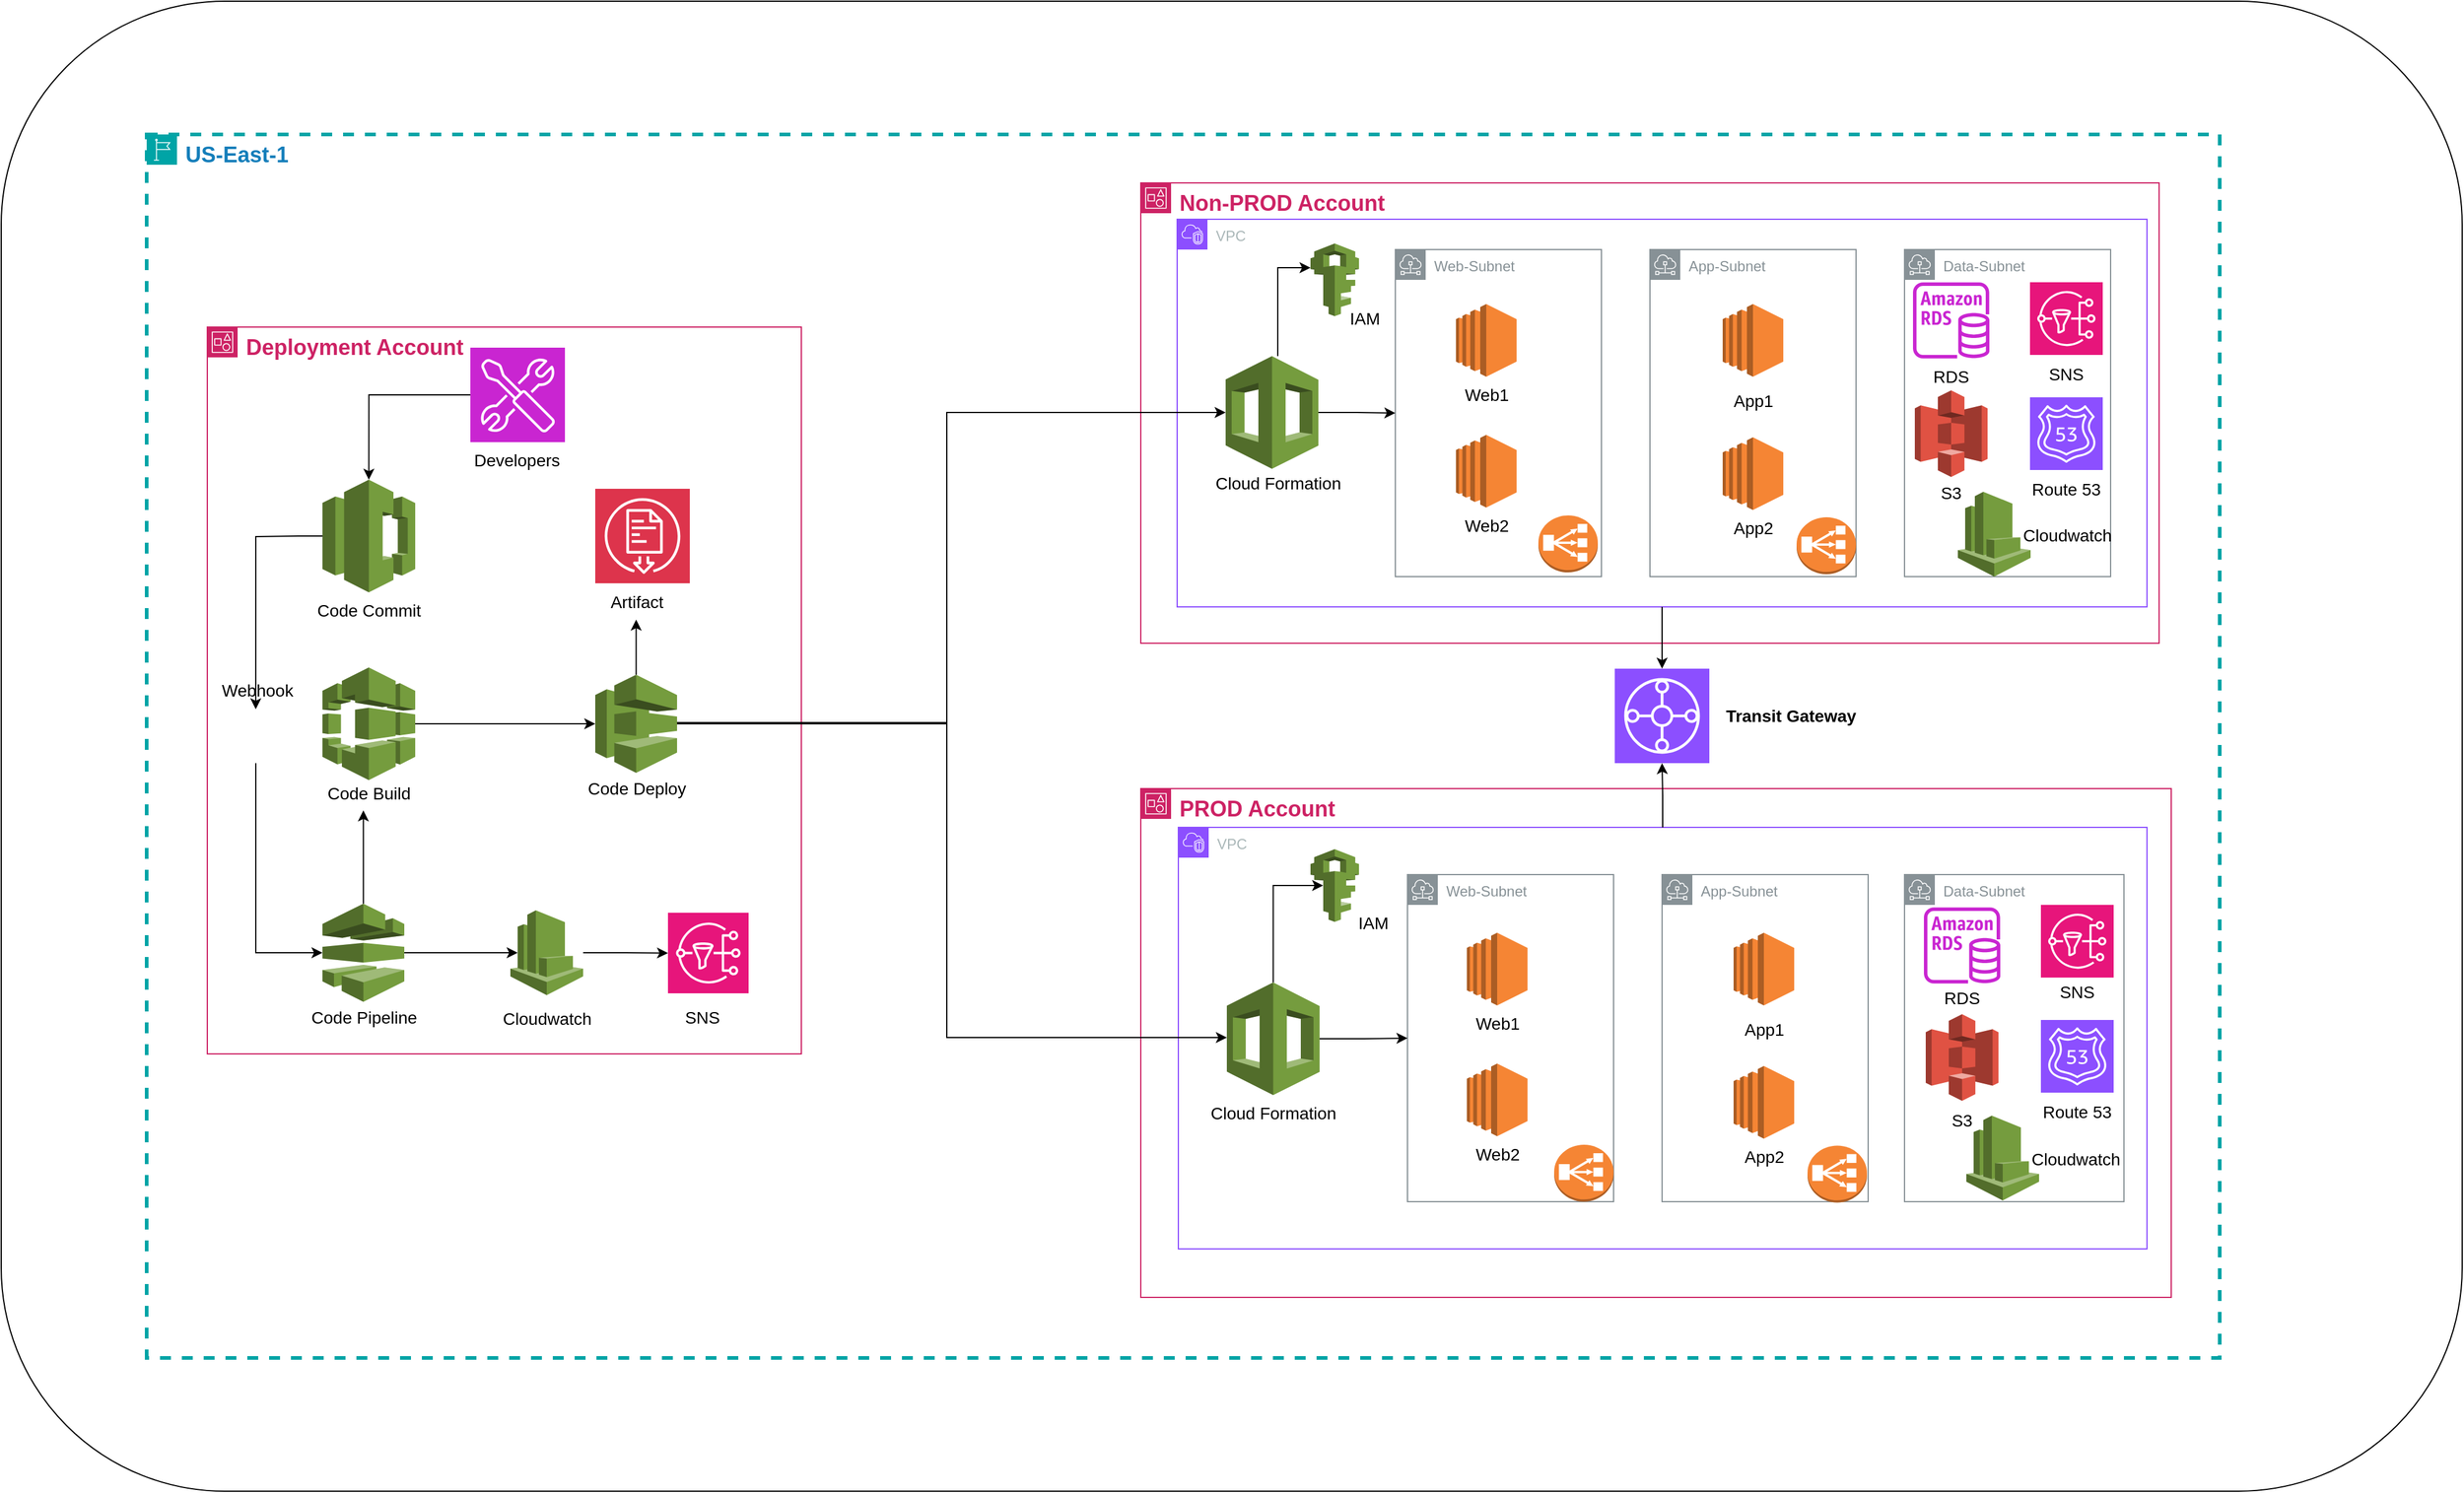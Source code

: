 <mxfile version="24.0.7" type="device">
  <diagram name="Page-1" id="F6sJkTPEPWvP7JY15PAA">
    <mxGraphModel dx="3968" dy="1476" grid="1" gridSize="10" guides="1" tooltips="1" connect="1" arrows="1" fold="1" page="1" pageScale="1" pageWidth="1100" pageHeight="850" math="0" shadow="0">
      <root>
        <mxCell id="0" />
        <mxCell id="1" parent="0" />
        <mxCell id="VjeOJkQBzSUiTZ9BDEWB-114" value="" style="rounded=1;whiteSpace=wrap;html=1;fontSize=24;" parent="1" vertex="1">
          <mxGeometry x="-1010" y="110" width="2030" height="1230" as="geometry" />
        </mxCell>
        <mxCell id="VjeOJkQBzSUiTZ9BDEWB-2" value="&lt;font style=&quot;font-size: 18px;&quot;&gt;&lt;b&gt;US-East-1&lt;/b&gt;&lt;/font&gt;" style="points=[[0,0],[0.25,0],[0.5,0],[0.75,0],[1,0],[1,0.25],[1,0.5],[1,0.75],[1,1],[0.75,1],[0.5,1],[0.25,1],[0,1],[0,0.75],[0,0.5],[0,0.25]];outlineConnect=0;gradientColor=none;html=1;whiteSpace=wrap;fontSize=12;fontStyle=0;container=1;pointerEvents=0;collapsible=0;recursiveResize=0;shape=mxgraph.aws4.group;grIcon=mxgraph.aws4.group_region;strokeColor=#00A4A6;fillColor=none;verticalAlign=top;align=left;spacingLeft=30;fontColor=#147EBA;dashed=1;strokeWidth=3;" parent="1" vertex="1">
          <mxGeometry x="-890" y="220" width="1710" height="1010" as="geometry" />
        </mxCell>
        <mxCell id="VjeOJkQBzSUiTZ9BDEWB-3" value="&lt;b&gt;&lt;font style=&quot;font-size: 18px;&quot;&gt;Deployment Account&lt;/font&gt;&lt;/b&gt;" style="points=[[0,0],[0.25,0],[0.5,0],[0.75,0],[1,0],[1,0.25],[1,0.5],[1,0.75],[1,1],[0.75,1],[0.5,1],[0.25,1],[0,1],[0,0.75],[0,0.5],[0,0.25]];outlineConnect=0;gradientColor=none;html=1;whiteSpace=wrap;fontSize=12;fontStyle=0;container=1;pointerEvents=0;collapsible=0;recursiveResize=0;shape=mxgraph.aws4.group;grIcon=mxgraph.aws4.group_account;strokeColor=#CD2264;fillColor=none;verticalAlign=top;align=left;spacingLeft=30;fontColor=#CD2264;dashed=0;" parent="VjeOJkQBzSUiTZ9BDEWB-2" vertex="1">
          <mxGeometry x="50" y="159" width="490" height="600" as="geometry" />
        </mxCell>
        <mxCell id="VjeOJkQBzSUiTZ9BDEWB-12" value="" style="outlineConnect=0;dashed=0;verticalLabelPosition=bottom;verticalAlign=top;align=center;html=1;shape=mxgraph.aws3.codecommit;fillColor=#759C3E;gradientColor=none;" parent="VjeOJkQBzSUiTZ9BDEWB-3" vertex="1">
          <mxGeometry x="95" y="126" width="76.5" height="93" as="geometry" />
        </mxCell>
        <mxCell id="VjeOJkQBzSUiTZ9BDEWB-32" style="edgeStyle=orthogonalEdgeStyle;rounded=0;orthogonalLoop=1;jettySize=auto;html=1;" parent="VjeOJkQBzSUiTZ9BDEWB-3" source="VjeOJkQBzSUiTZ9BDEWB-13" target="VjeOJkQBzSUiTZ9BDEWB-21" edge="1">
          <mxGeometry relative="1" as="geometry" />
        </mxCell>
        <mxCell id="VjeOJkQBzSUiTZ9BDEWB-13" value="" style="outlineConnect=0;dashed=0;verticalLabelPosition=bottom;verticalAlign=top;align=center;html=1;shape=mxgraph.aws3.codedeploy;fillColor=#759C3E;gradientColor=none;" parent="VjeOJkQBzSUiTZ9BDEWB-3" vertex="1">
          <mxGeometry x="320" y="287" width="67.5" height="81" as="geometry" />
        </mxCell>
        <mxCell id="VjeOJkQBzSUiTZ9BDEWB-14" value="" style="outlineConnect=0;dashed=0;verticalLabelPosition=bottom;verticalAlign=top;align=center;html=1;shape=mxgraph.aws3.codepipeline;fillColor=#759C3E;gradientColor=none;" parent="VjeOJkQBzSUiTZ9BDEWB-3" vertex="1">
          <mxGeometry x="95" y="476" width="67.5" height="81" as="geometry" />
        </mxCell>
        <mxCell id="VjeOJkQBzSUiTZ9BDEWB-31" style="edgeStyle=orthogonalEdgeStyle;rounded=0;orthogonalLoop=1;jettySize=auto;html=1;" parent="VjeOJkQBzSUiTZ9BDEWB-3" source="VjeOJkQBzSUiTZ9BDEWB-15" target="VjeOJkQBzSUiTZ9BDEWB-13" edge="1">
          <mxGeometry relative="1" as="geometry" />
        </mxCell>
        <mxCell id="VjeOJkQBzSUiTZ9BDEWB-15" value="" style="outlineConnect=0;dashed=0;verticalLabelPosition=bottom;verticalAlign=top;align=center;html=1;shape=mxgraph.aws3.codebuild;fillColor=#759C3E;gradientColor=none;" parent="VjeOJkQBzSUiTZ9BDEWB-3" vertex="1">
          <mxGeometry x="95" y="281" width="76.5" height="93" as="geometry" />
        </mxCell>
        <mxCell id="VjeOJkQBzSUiTZ9BDEWB-16" value="" style="sketch=0;points=[[0,0,0],[0.25,0,0],[0.5,0,0],[0.75,0,0],[1,0,0],[0,1,0],[0.25,1,0],[0.5,1,0],[0.75,1,0],[1,1,0],[0,0.25,0],[0,0.5,0],[0,0.75,0],[1,0.25,0],[1,0.5,0],[1,0.75,0]];outlineConnect=0;fontColor=#232F3E;fillColor=#DD344C;strokeColor=#ffffff;dashed=0;verticalLabelPosition=bottom;verticalAlign=top;align=center;html=1;fontSize=12;fontStyle=0;aspect=fixed;shape=mxgraph.aws4.resourceIcon;resIcon=mxgraph.aws4.artifact;" parent="VjeOJkQBzSUiTZ9BDEWB-3" vertex="1">
          <mxGeometry x="320" y="133.5" width="78" height="78" as="geometry" />
        </mxCell>
        <mxCell id="VjeOJkQBzSUiTZ9BDEWB-17" value="&lt;font style=&quot;font-size: 14px;&quot;&gt;Code Commit&lt;/font&gt;" style="text;strokeColor=none;align=center;fillColor=none;html=1;verticalAlign=middle;whiteSpace=wrap;rounded=0;" parent="VjeOJkQBzSUiTZ9BDEWB-3" vertex="1">
          <mxGeometry x="82" y="219" width="102.5" height="30" as="geometry" />
        </mxCell>
        <mxCell id="VjeOJkQBzSUiTZ9BDEWB-18" value="&lt;font style=&quot;font-size: 14px;&quot;&gt;Code Deploy&lt;/font&gt;" style="text;strokeColor=none;align=center;fillColor=none;html=1;verticalAlign=middle;whiteSpace=wrap;rounded=0;" parent="VjeOJkQBzSUiTZ9BDEWB-3" vertex="1">
          <mxGeometry x="302.5" y="366" width="102.5" height="30" as="geometry" />
        </mxCell>
        <mxCell id="VjeOJkQBzSUiTZ9BDEWB-19" value="&lt;font style=&quot;font-size: 14px;&quot;&gt;Code Pipeline&lt;/font&gt;" style="text;strokeColor=none;align=center;fillColor=none;html=1;verticalAlign=middle;whiteSpace=wrap;rounded=0;" parent="VjeOJkQBzSUiTZ9BDEWB-3" vertex="1">
          <mxGeometry x="77.5" y="555" width="102.5" height="30" as="geometry" />
        </mxCell>
        <mxCell id="VjeOJkQBzSUiTZ9BDEWB-20" value="&lt;font style=&quot;font-size: 14px;&quot;&gt;Code Build&lt;/font&gt;" style="text;strokeColor=none;align=center;fillColor=none;html=1;verticalAlign=middle;whiteSpace=wrap;rounded=0;" parent="VjeOJkQBzSUiTZ9BDEWB-3" vertex="1">
          <mxGeometry x="82" y="370" width="102.5" height="30" as="geometry" />
        </mxCell>
        <mxCell id="VjeOJkQBzSUiTZ9BDEWB-21" value="&lt;font style=&quot;font-size: 14px;&quot;&gt;Artifact&lt;/font&gt;" style="text;strokeColor=none;align=center;fillColor=none;html=1;verticalAlign=middle;whiteSpace=wrap;rounded=0;" parent="VjeOJkQBzSUiTZ9BDEWB-3" vertex="1">
          <mxGeometry x="302.5" y="211.5" width="102.5" height="30" as="geometry" />
        </mxCell>
        <mxCell id="VjeOJkQBzSUiTZ9BDEWB-22" value="" style="sketch=0;points=[[0,0,0],[0.25,0,0],[0.5,0,0],[0.75,0,0],[1,0,0],[0,1,0],[0.25,1,0],[0.5,1,0],[0.75,1,0],[1,1,0],[0,0.25,0],[0,0.5,0],[0,0.75,0],[1,0.25,0],[1,0.5,0],[1,0.75,0]];outlineConnect=0;fontColor=#232F3E;fillColor=#C925D1;strokeColor=#ffffff;dashed=0;verticalLabelPosition=bottom;verticalAlign=top;align=center;html=1;fontSize=12;fontStyle=0;aspect=fixed;shape=mxgraph.aws4.resourceIcon;resIcon=mxgraph.aws4.developer_tools;" parent="VjeOJkQBzSUiTZ9BDEWB-3" vertex="1">
          <mxGeometry x="217" y="17" width="78" height="78" as="geometry" />
        </mxCell>
        <mxCell id="VjeOJkQBzSUiTZ9BDEWB-23" value="&lt;font style=&quot;font-size: 14px;&quot;&gt;Developers&lt;/font&gt;" style="text;strokeColor=none;align=center;fillColor=none;html=1;verticalAlign=middle;whiteSpace=wrap;rounded=0;" parent="VjeOJkQBzSUiTZ9BDEWB-3" vertex="1">
          <mxGeometry x="203.75" y="95" width="102.5" height="30" as="geometry" />
        </mxCell>
        <mxCell id="VjeOJkQBzSUiTZ9BDEWB-24" style="edgeStyle=orthogonalEdgeStyle;rounded=0;orthogonalLoop=1;jettySize=auto;html=1;entryX=0.5;entryY=0;entryDx=0;entryDy=0;entryPerimeter=0;" parent="VjeOJkQBzSUiTZ9BDEWB-3" source="VjeOJkQBzSUiTZ9BDEWB-22" target="VjeOJkQBzSUiTZ9BDEWB-12" edge="1">
          <mxGeometry relative="1" as="geometry" />
        </mxCell>
        <mxCell id="VjeOJkQBzSUiTZ9BDEWB-25" style="edgeStyle=orthogonalEdgeStyle;rounded=0;orthogonalLoop=1;jettySize=auto;html=1;entryX=0.471;entryY=-0.113;entryDx=0;entryDy=0;entryPerimeter=0;" parent="VjeOJkQBzSUiTZ9BDEWB-3" source="VjeOJkQBzSUiTZ9BDEWB-12" target="VjeOJkQBzSUiTZ9BDEWB-28" edge="1">
          <mxGeometry relative="1" as="geometry">
            <Array as="points">
              <mxPoint x="75" y="173" />
              <mxPoint x="40" y="173" />
            </Array>
          </mxGeometry>
        </mxCell>
        <mxCell id="VjeOJkQBzSUiTZ9BDEWB-28" value="" style="shape=image;verticalLabelPosition=bottom;labelBackgroundColor=default;verticalAlign=top;aspect=fixed;imageAspect=0;image=https://seeklogo.com/images/W/webhook-logo-CEEEFDB65E-seeklogo.com.png;" parent="VjeOJkQBzSUiTZ9BDEWB-3" vertex="1">
          <mxGeometry x="20" y="320" width="42.4" height="40" as="geometry" />
        </mxCell>
        <mxCell id="VjeOJkQBzSUiTZ9BDEWB-29" style="edgeStyle=orthogonalEdgeStyle;rounded=0;orthogonalLoop=1;jettySize=auto;html=1;entryX=0;entryY=0.5;entryDx=0;entryDy=0;entryPerimeter=0;" parent="VjeOJkQBzSUiTZ9BDEWB-3" source="VjeOJkQBzSUiTZ9BDEWB-28" target="VjeOJkQBzSUiTZ9BDEWB-14" edge="1">
          <mxGeometry relative="1" as="geometry">
            <Array as="points">
              <mxPoint x="40" y="517" />
            </Array>
          </mxGeometry>
        </mxCell>
        <mxCell id="VjeOJkQBzSUiTZ9BDEWB-30" style="edgeStyle=orthogonalEdgeStyle;rounded=0;orthogonalLoop=1;jettySize=auto;html=1;entryX=0.456;entryY=0.967;entryDx=0;entryDy=0;entryPerimeter=0;" parent="VjeOJkQBzSUiTZ9BDEWB-3" source="VjeOJkQBzSUiTZ9BDEWB-14" target="VjeOJkQBzSUiTZ9BDEWB-20" edge="1">
          <mxGeometry relative="1" as="geometry" />
        </mxCell>
        <mxCell id="VjeOJkQBzSUiTZ9BDEWB-33" value="&lt;font style=&quot;font-size: 14px;&quot;&gt;Webhook&lt;/font&gt;" style="text;strokeColor=none;align=center;fillColor=none;html=1;verticalAlign=middle;whiteSpace=wrap;rounded=0;" parent="VjeOJkQBzSUiTZ9BDEWB-3" vertex="1">
          <mxGeometry x="-10.05" y="285" width="102.5" height="30" as="geometry" />
        </mxCell>
        <mxCell id="sYV9gW3aIzmjKjO4MrzX-18" value="" style="outlineConnect=0;dashed=0;verticalLabelPosition=bottom;verticalAlign=top;align=center;html=1;shape=mxgraph.aws3.cloudwatch;fillColor=#759C3E;gradientColor=none;" vertex="1" parent="VjeOJkQBzSUiTZ9BDEWB-3">
          <mxGeometry x="250" y="481.5" width="60" height="70" as="geometry" />
        </mxCell>
        <mxCell id="sYV9gW3aIzmjKjO4MrzX-19" value="&lt;font style=&quot;font-size: 14px;&quot;&gt;Cloudwatch&lt;/font&gt;" style="text;strokeColor=none;align=center;fillColor=none;html=1;verticalAlign=middle;whiteSpace=wrap;rounded=0;" vertex="1" parent="VjeOJkQBzSUiTZ9BDEWB-3">
          <mxGeometry x="240.5" y="556" width="79" height="30" as="geometry" />
        </mxCell>
        <mxCell id="sYV9gW3aIzmjKjO4MrzX-20" style="edgeStyle=orthogonalEdgeStyle;rounded=0;orthogonalLoop=1;jettySize=auto;html=1;entryX=0.1;entryY=0.5;entryDx=0;entryDy=0;entryPerimeter=0;" edge="1" parent="VjeOJkQBzSUiTZ9BDEWB-3" source="VjeOJkQBzSUiTZ9BDEWB-14" target="sYV9gW3aIzmjKjO4MrzX-18">
          <mxGeometry relative="1" as="geometry" />
        </mxCell>
        <mxCell id="VjeOJkQBzSUiTZ9BDEWB-4" value="&lt;font style=&quot;font-size: 18px;&quot;&gt;&lt;b&gt;Non-PROD Account&lt;/b&gt;&lt;/font&gt;" style="points=[[0,0],[0.25,0],[0.5,0],[0.75,0],[1,0],[1,0.25],[1,0.5],[1,0.75],[1,1],[0.75,1],[0.5,1],[0.25,1],[0,1],[0,0.75],[0,0.5],[0,0.25]];outlineConnect=0;gradientColor=none;html=1;whiteSpace=wrap;fontSize=12;fontStyle=0;container=1;pointerEvents=0;collapsible=0;recursiveResize=0;shape=mxgraph.aws4.group;grIcon=mxgraph.aws4.group_account;strokeColor=#CD2264;fillColor=none;verticalAlign=top;align=left;spacingLeft=30;fontColor=#CD2264;dashed=0;" parent="VjeOJkQBzSUiTZ9BDEWB-2" vertex="1">
          <mxGeometry x="820" y="40" width="840" height="380" as="geometry" />
        </mxCell>
        <mxCell id="VjeOJkQBzSUiTZ9BDEWB-10" value="VPC" style="points=[[0,0],[0.25,0],[0.5,0],[0.75,0],[1,0],[1,0.25],[1,0.5],[1,0.75],[1,1],[0.75,1],[0.5,1],[0.25,1],[0,1],[0,0.75],[0,0.5],[0,0.25]];outlineConnect=0;gradientColor=none;html=1;whiteSpace=wrap;fontSize=12;fontStyle=0;container=1;pointerEvents=0;collapsible=0;recursiveResize=0;shape=mxgraph.aws4.group;grIcon=mxgraph.aws4.group_vpc2;strokeColor=#8C4FFF;fillColor=none;verticalAlign=top;align=left;spacingLeft=30;fontColor=#AAB7B8;dashed=0;" parent="VjeOJkQBzSUiTZ9BDEWB-4" vertex="1">
          <mxGeometry x="30" y="30" width="800" height="320" as="geometry" />
        </mxCell>
        <mxCell id="VjeOJkQBzSUiTZ9BDEWB-35" value="Web-Subnet" style="sketch=0;outlineConnect=0;gradientColor=none;html=1;whiteSpace=wrap;fontSize=12;fontStyle=0;shape=mxgraph.aws4.group;grIcon=mxgraph.aws4.group_subnet;strokeColor=#879196;fillColor=none;verticalAlign=top;align=left;spacingLeft=30;fontColor=#879196;dashed=0;" parent="VjeOJkQBzSUiTZ9BDEWB-10" vertex="1">
          <mxGeometry x="180" y="25" width="170" height="270" as="geometry" />
        </mxCell>
        <mxCell id="VjeOJkQBzSUiTZ9BDEWB-37" value="App-Subnet" style="sketch=0;outlineConnect=0;gradientColor=none;html=1;whiteSpace=wrap;fontSize=12;fontStyle=0;shape=mxgraph.aws4.group;grIcon=mxgraph.aws4.group_subnet;strokeColor=#879196;fillColor=none;verticalAlign=top;align=left;spacingLeft=30;fontColor=#879196;dashed=0;" parent="VjeOJkQBzSUiTZ9BDEWB-10" vertex="1">
          <mxGeometry x="390" y="25" width="170" height="270" as="geometry" />
        </mxCell>
        <mxCell id="VjeOJkQBzSUiTZ9BDEWB-38" value="Data-Subnet" style="sketch=0;outlineConnect=0;gradientColor=none;html=1;whiteSpace=wrap;fontSize=12;fontStyle=0;shape=mxgraph.aws4.group;grIcon=mxgraph.aws4.group_subnet;strokeColor=#879196;fillColor=none;verticalAlign=top;align=left;spacingLeft=30;fontColor=#879196;dashed=0;" parent="VjeOJkQBzSUiTZ9BDEWB-10" vertex="1">
          <mxGeometry x="600" y="25" width="170" height="270" as="geometry" />
        </mxCell>
        <mxCell id="VjeOJkQBzSUiTZ9BDEWB-113" style="edgeStyle=orthogonalEdgeStyle;rounded=0;orthogonalLoop=1;jettySize=auto;html=1;" parent="VjeOJkQBzSUiTZ9BDEWB-10" source="VjeOJkQBzSUiTZ9BDEWB-43" target="VjeOJkQBzSUiTZ9BDEWB-35" edge="1">
          <mxGeometry relative="1" as="geometry" />
        </mxCell>
        <mxCell id="VjeOJkQBzSUiTZ9BDEWB-43" value="" style="outlineConnect=0;dashed=0;verticalLabelPosition=bottom;verticalAlign=top;align=center;html=1;shape=mxgraph.aws3.cloudformation;fillColor=#759C3E;gradientColor=none;" parent="VjeOJkQBzSUiTZ9BDEWB-10" vertex="1">
          <mxGeometry x="40" y="113" width="76.5" height="93" as="geometry" />
        </mxCell>
        <mxCell id="VjeOJkQBzSUiTZ9BDEWB-66" value="&lt;font style=&quot;font-size: 14px;&quot;&gt;Cloud Formation&lt;/font&gt;" style="text;strokeColor=none;align=center;fillColor=none;html=1;verticalAlign=middle;whiteSpace=wrap;rounded=0;" parent="VjeOJkQBzSUiTZ9BDEWB-10" vertex="1">
          <mxGeometry x="27" y="203" width="113" height="30" as="geometry" />
        </mxCell>
        <mxCell id="VjeOJkQBzSUiTZ9BDEWB-77" value="" style="outlineConnect=0;dashed=0;verticalLabelPosition=bottom;verticalAlign=top;align=center;html=1;shape=mxgraph.aws3.ec2;fillColor=#F58534;gradientColor=none;" parent="VjeOJkQBzSUiTZ9BDEWB-10" vertex="1">
          <mxGeometry x="230" y="70" width="50" height="60" as="geometry" />
        </mxCell>
        <mxCell id="VjeOJkQBzSUiTZ9BDEWB-78" value="" style="outlineConnect=0;dashed=0;verticalLabelPosition=bottom;verticalAlign=top;align=center;html=1;shape=mxgraph.aws3.ec2;fillColor=#F58534;gradientColor=none;" parent="VjeOJkQBzSUiTZ9BDEWB-10" vertex="1">
          <mxGeometry x="230" y="178" width="50" height="60" as="geometry" />
        </mxCell>
        <mxCell id="VjeOJkQBzSUiTZ9BDEWB-79" value="&lt;font style=&quot;font-size: 14px;&quot;&gt;Web1&lt;/font&gt;" style="text;strokeColor=none;align=center;fillColor=none;html=1;verticalAlign=middle;whiteSpace=wrap;rounded=0;" parent="VjeOJkQBzSUiTZ9BDEWB-10" vertex="1">
          <mxGeometry x="198.5" y="130" width="113" height="30" as="geometry" />
        </mxCell>
        <mxCell id="VjeOJkQBzSUiTZ9BDEWB-80" value="&lt;font style=&quot;font-size: 14px;&quot;&gt;Web2&lt;/font&gt;" style="text;strokeColor=none;align=center;fillColor=none;html=1;verticalAlign=middle;whiteSpace=wrap;rounded=0;" parent="VjeOJkQBzSUiTZ9BDEWB-10" vertex="1">
          <mxGeometry x="198.5" y="238" width="113" height="30" as="geometry" />
        </mxCell>
        <mxCell id="VjeOJkQBzSUiTZ9BDEWB-81" value="" style="outlineConnect=0;dashed=0;verticalLabelPosition=bottom;verticalAlign=top;align=center;html=1;shape=mxgraph.aws3.ec2;fillColor=#F58534;gradientColor=none;" parent="VjeOJkQBzSUiTZ9BDEWB-10" vertex="1">
          <mxGeometry x="450" y="70" width="50" height="60" as="geometry" />
        </mxCell>
        <mxCell id="VjeOJkQBzSUiTZ9BDEWB-82" value="" style="outlineConnect=0;dashed=0;verticalLabelPosition=bottom;verticalAlign=top;align=center;html=1;shape=mxgraph.aws3.ec2;fillColor=#F58534;gradientColor=none;" parent="VjeOJkQBzSUiTZ9BDEWB-10" vertex="1">
          <mxGeometry x="450" y="180" width="50" height="60" as="geometry" />
        </mxCell>
        <mxCell id="VjeOJkQBzSUiTZ9BDEWB-83" value="&lt;font style=&quot;font-size: 14px;&quot;&gt;App1&lt;/font&gt;" style="text;strokeColor=none;align=center;fillColor=none;html=1;verticalAlign=middle;whiteSpace=wrap;rounded=0;" parent="VjeOJkQBzSUiTZ9BDEWB-10" vertex="1">
          <mxGeometry x="418.5" y="135" width="113" height="30" as="geometry" />
        </mxCell>
        <mxCell id="VjeOJkQBzSUiTZ9BDEWB-84" value="&lt;span style=&quot;font-size: 14px;&quot;&gt;App2&lt;/span&gt;" style="text;strokeColor=none;align=center;fillColor=none;html=1;verticalAlign=middle;whiteSpace=wrap;rounded=0;" parent="VjeOJkQBzSUiTZ9BDEWB-10" vertex="1">
          <mxGeometry x="418.5" y="240" width="113" height="30" as="geometry" />
        </mxCell>
        <mxCell id="VjeOJkQBzSUiTZ9BDEWB-85" value="" style="sketch=0;outlineConnect=0;fontColor=#232F3E;gradientColor=none;fillColor=#C925D1;strokeColor=none;dashed=0;verticalLabelPosition=bottom;verticalAlign=top;align=center;html=1;fontSize=12;fontStyle=0;aspect=fixed;pointerEvents=1;shape=mxgraph.aws4.rds_instance;" parent="VjeOJkQBzSUiTZ9BDEWB-10" vertex="1">
          <mxGeometry x="607" y="52" width="63" height="63" as="geometry" />
        </mxCell>
        <mxCell id="VjeOJkQBzSUiTZ9BDEWB-86" value="" style="sketch=0;points=[[0,0,0],[0.25,0,0],[0.5,0,0],[0.75,0,0],[1,0,0],[0,1,0],[0.25,1,0],[0.5,1,0],[0.75,1,0],[1,1,0],[0,0.25,0],[0,0.5,0],[0,0.75,0],[1,0.25,0],[1,0.5,0],[1,0.75,0]];outlineConnect=0;fontColor=#232F3E;fillColor=#E7157B;strokeColor=#ffffff;dashed=0;verticalLabelPosition=bottom;verticalAlign=top;align=center;html=1;fontSize=12;fontStyle=0;aspect=fixed;shape=mxgraph.aws4.resourceIcon;resIcon=mxgraph.aws4.sns;" parent="VjeOJkQBzSUiTZ9BDEWB-10" vertex="1">
          <mxGeometry x="703.5" y="52" width="60" height="60" as="geometry" />
        </mxCell>
        <mxCell id="VjeOJkQBzSUiTZ9BDEWB-87" value="" style="outlineConnect=0;dashed=0;verticalLabelPosition=bottom;verticalAlign=top;align=center;html=1;shape=mxgraph.aws3.s3;fillColor=#E05243;gradientColor=none;" parent="VjeOJkQBzSUiTZ9BDEWB-10" vertex="1">
          <mxGeometry x="608.5" y="141.25" width="60" height="71.5" as="geometry" />
        </mxCell>
        <mxCell id="VjeOJkQBzSUiTZ9BDEWB-88" value="&lt;font style=&quot;font-size: 14px;&quot;&gt;RDS&lt;/font&gt;" style="text;strokeColor=none;align=center;fillColor=none;html=1;verticalAlign=middle;whiteSpace=wrap;rounded=0;" parent="VjeOJkQBzSUiTZ9BDEWB-10" vertex="1">
          <mxGeometry x="582" y="115" width="113" height="30" as="geometry" />
        </mxCell>
        <mxCell id="VjeOJkQBzSUiTZ9BDEWB-89" value="&lt;font style=&quot;font-size: 14px;&quot;&gt;SNS&lt;/font&gt;" style="text;strokeColor=none;align=center;fillColor=none;html=1;verticalAlign=middle;whiteSpace=wrap;rounded=0;" parent="VjeOJkQBzSUiTZ9BDEWB-10" vertex="1">
          <mxGeometry x="677" y="113" width="113" height="30" as="geometry" />
        </mxCell>
        <mxCell id="VjeOJkQBzSUiTZ9BDEWB-90" value="&lt;font style=&quot;font-size: 14px;&quot;&gt;S3&lt;/font&gt;" style="text;strokeColor=none;align=center;fillColor=none;html=1;verticalAlign=middle;whiteSpace=wrap;rounded=0;" parent="VjeOJkQBzSUiTZ9BDEWB-10" vertex="1">
          <mxGeometry x="582" y="211" width="113" height="30" as="geometry" />
        </mxCell>
        <mxCell id="VjeOJkQBzSUiTZ9BDEWB-91" value="" style="sketch=0;points=[[0,0,0],[0.25,0,0],[0.5,0,0],[0.75,0,0],[1,0,0],[0,1,0],[0.25,1,0],[0.5,1,0],[0.75,1,0],[1,1,0],[0,0.25,0],[0,0.5,0],[0,0.75,0],[1,0.25,0],[1,0.5,0],[1,0.75,0]];outlineConnect=0;fontColor=#232F3E;fillColor=#8C4FFF;strokeColor=#ffffff;dashed=0;verticalLabelPosition=bottom;verticalAlign=top;align=center;html=1;fontSize=12;fontStyle=0;aspect=fixed;shape=mxgraph.aws4.resourceIcon;resIcon=mxgraph.aws4.route_53;" parent="VjeOJkQBzSUiTZ9BDEWB-10" vertex="1">
          <mxGeometry x="703.5" y="147" width="60" height="60" as="geometry" />
        </mxCell>
        <mxCell id="VjeOJkQBzSUiTZ9BDEWB-92" value="&lt;font style=&quot;font-size: 14px;&quot;&gt;Route 53&lt;/font&gt;" style="text;strokeColor=none;align=center;fillColor=none;html=1;verticalAlign=middle;whiteSpace=wrap;rounded=0;" parent="VjeOJkQBzSUiTZ9BDEWB-10" vertex="1">
          <mxGeometry x="677" y="208" width="113" height="30" as="geometry" />
        </mxCell>
        <mxCell id="VjeOJkQBzSUiTZ9BDEWB-115" value="" style="outlineConnect=0;dashed=0;verticalLabelPosition=bottom;verticalAlign=top;align=center;html=1;shape=mxgraph.aws3.classic_load_balancer;fillColor=#F58534;gradientColor=none;" parent="VjeOJkQBzSUiTZ9BDEWB-10" vertex="1">
          <mxGeometry x="298" y="244.5" width="49" height="47" as="geometry" />
        </mxCell>
        <mxCell id="VjeOJkQBzSUiTZ9BDEWB-117" value="" style="outlineConnect=0;dashed=0;verticalLabelPosition=bottom;verticalAlign=top;align=center;html=1;shape=mxgraph.aws3.classic_load_balancer;fillColor=#F58534;gradientColor=none;" parent="VjeOJkQBzSUiTZ9BDEWB-10" vertex="1">
          <mxGeometry x="511" y="246" width="49" height="47" as="geometry" />
        </mxCell>
        <mxCell id="sYV9gW3aIzmjKjO4MrzX-1" value="" style="outlineConnect=0;dashed=0;verticalLabelPosition=bottom;verticalAlign=top;align=center;html=1;shape=mxgraph.aws3.cloudwatch;fillColor=#759C3E;gradientColor=none;" vertex="1" parent="VjeOJkQBzSUiTZ9BDEWB-10">
          <mxGeometry x="644" y="225" width="60" height="70" as="geometry" />
        </mxCell>
        <mxCell id="sYV9gW3aIzmjKjO4MrzX-2" value="&lt;font style=&quot;font-size: 14px;&quot;&gt;Cloudwatch&lt;/font&gt;" style="text;strokeColor=none;align=center;fillColor=none;html=1;verticalAlign=middle;whiteSpace=wrap;rounded=0;" vertex="1" parent="VjeOJkQBzSUiTZ9BDEWB-10">
          <mxGeometry x="695" y="246" width="79" height="30" as="geometry" />
        </mxCell>
        <mxCell id="sYV9gW3aIzmjKjO4MrzX-7" value="&lt;font style=&quot;font-size: 14px;&quot;&gt;IAM&lt;/font&gt;" style="text;strokeColor=none;align=center;fillColor=none;html=1;verticalAlign=middle;whiteSpace=wrap;rounded=0;" vertex="1" parent="VjeOJkQBzSUiTZ9BDEWB-10">
          <mxGeometry x="130" y="67" width="50" height="30" as="geometry" />
        </mxCell>
        <mxCell id="VjeOJkQBzSUiTZ9BDEWB-8" value="&lt;font style=&quot;font-size: 18px;&quot;&gt;&lt;b&gt;PROD Account&lt;/b&gt;&lt;/font&gt;" style="points=[[0,0],[0.25,0],[0.5,0],[0.75,0],[1,0],[1,0.25],[1,0.5],[1,0.75],[1,1],[0.75,1],[0.5,1],[0.25,1],[0,1],[0,0.75],[0,0.5],[0,0.25]];outlineConnect=0;gradientColor=none;html=1;whiteSpace=wrap;fontSize=12;fontStyle=0;container=1;pointerEvents=0;collapsible=0;recursiveResize=0;shape=mxgraph.aws4.group;grIcon=mxgraph.aws4.group_account;strokeColor=#CD2264;fillColor=none;verticalAlign=top;align=left;spacingLeft=30;fontColor=#CD2264;dashed=0;" parent="VjeOJkQBzSUiTZ9BDEWB-2" vertex="1">
          <mxGeometry x="820" y="540" width="850" height="420" as="geometry" />
        </mxCell>
        <mxCell id="VjeOJkQBzSUiTZ9BDEWB-11" value="VPC" style="points=[[0,0],[0.25,0],[0.5,0],[0.75,0],[1,0],[1,0.25],[1,0.5],[1,0.75],[1,1],[0.75,1],[0.5,1],[0.25,1],[0,1],[0,0.75],[0,0.5],[0,0.25]];outlineConnect=0;gradientColor=none;html=1;whiteSpace=wrap;fontSize=12;fontStyle=0;container=1;pointerEvents=0;collapsible=0;recursiveResize=0;shape=mxgraph.aws4.group;grIcon=mxgraph.aws4.group_vpc2;strokeColor=#8C4FFF;fillColor=none;verticalAlign=top;align=left;spacingLeft=30;fontColor=#AAB7B8;dashed=0;" parent="VjeOJkQBzSUiTZ9BDEWB-8" vertex="1">
          <mxGeometry x="31" y="32" width="799" height="348" as="geometry" />
        </mxCell>
        <mxCell id="VjeOJkQBzSUiTZ9BDEWB-39" value="Web-Subnet" style="sketch=0;outlineConnect=0;gradientColor=none;html=1;whiteSpace=wrap;fontSize=12;fontStyle=0;shape=mxgraph.aws4.group;grIcon=mxgraph.aws4.group_subnet;strokeColor=#879196;fillColor=none;verticalAlign=top;align=left;spacingLeft=30;fontColor=#879196;dashed=0;" parent="VjeOJkQBzSUiTZ9BDEWB-11" vertex="1">
          <mxGeometry x="189" y="39" width="170" height="270" as="geometry" />
        </mxCell>
        <mxCell id="VjeOJkQBzSUiTZ9BDEWB-40" value="App-Subnet" style="sketch=0;outlineConnect=0;gradientColor=none;html=1;whiteSpace=wrap;fontSize=12;fontStyle=0;shape=mxgraph.aws4.group;grIcon=mxgraph.aws4.group_subnet;strokeColor=#879196;fillColor=none;verticalAlign=top;align=left;spacingLeft=30;fontColor=#879196;dashed=0;" parent="VjeOJkQBzSUiTZ9BDEWB-11" vertex="1">
          <mxGeometry x="399" y="39" width="170" height="270" as="geometry" />
        </mxCell>
        <mxCell id="VjeOJkQBzSUiTZ9BDEWB-41" value="Data-Subnet" style="sketch=0;outlineConnect=0;gradientColor=none;html=1;whiteSpace=wrap;fontSize=12;fontStyle=0;shape=mxgraph.aws4.group;grIcon=mxgraph.aws4.group_subnet;strokeColor=#879196;fillColor=none;verticalAlign=top;align=left;spacingLeft=30;fontColor=#879196;dashed=0;" parent="VjeOJkQBzSUiTZ9BDEWB-11" vertex="1">
          <mxGeometry x="599" y="39" width="181" height="270" as="geometry" />
        </mxCell>
        <mxCell id="VjeOJkQBzSUiTZ9BDEWB-112" style="edgeStyle=orthogonalEdgeStyle;rounded=0;orthogonalLoop=1;jettySize=auto;html=1;" parent="VjeOJkQBzSUiTZ9BDEWB-11" source="VjeOJkQBzSUiTZ9BDEWB-44" target="VjeOJkQBzSUiTZ9BDEWB-39" edge="1">
          <mxGeometry relative="1" as="geometry" />
        </mxCell>
        <mxCell id="VjeOJkQBzSUiTZ9BDEWB-44" value="" style="outlineConnect=0;dashed=0;verticalLabelPosition=bottom;verticalAlign=top;align=center;html=1;shape=mxgraph.aws3.cloudformation;fillColor=#759C3E;gradientColor=none;" parent="VjeOJkQBzSUiTZ9BDEWB-11" vertex="1">
          <mxGeometry x="40" y="128" width="76.5" height="93" as="geometry" />
        </mxCell>
        <mxCell id="VjeOJkQBzSUiTZ9BDEWB-74" value="&lt;font style=&quot;font-size: 14px;&quot;&gt;Cloud Formation&lt;/font&gt;" style="text;strokeColor=none;align=center;fillColor=none;html=1;verticalAlign=middle;whiteSpace=wrap;rounded=0;" parent="VjeOJkQBzSUiTZ9BDEWB-11" vertex="1">
          <mxGeometry x="21.75" y="221" width="113" height="30" as="geometry" />
        </mxCell>
        <mxCell id="VjeOJkQBzSUiTZ9BDEWB-116" value="" style="outlineConnect=0;dashed=0;verticalLabelPosition=bottom;verticalAlign=top;align=center;html=1;shape=mxgraph.aws3.classic_load_balancer;fillColor=#F58534;gradientColor=none;" parent="VjeOJkQBzSUiTZ9BDEWB-11" vertex="1">
          <mxGeometry x="310" y="262" width="49" height="47" as="geometry" />
        </mxCell>
        <mxCell id="sYV9gW3aIzmjKjO4MrzX-4" value="" style="outlineConnect=0;dashed=0;verticalLabelPosition=bottom;verticalAlign=top;align=center;html=1;shape=mxgraph.aws3.cloudwatch;fillColor=#759C3E;gradientColor=none;" vertex="1" parent="VjeOJkQBzSUiTZ9BDEWB-11">
          <mxGeometry x="650" y="238" width="60" height="70" as="geometry" />
        </mxCell>
        <mxCell id="sYV9gW3aIzmjKjO4MrzX-5" value="&lt;font style=&quot;font-size: 14px;&quot;&gt;Cloudwatch&lt;/font&gt;" style="text;strokeColor=none;align=center;fillColor=none;html=1;verticalAlign=middle;whiteSpace=wrap;rounded=0;" vertex="1" parent="VjeOJkQBzSUiTZ9BDEWB-11">
          <mxGeometry x="701" y="259" width="79" height="30" as="geometry" />
        </mxCell>
        <mxCell id="sYV9gW3aIzmjKjO4MrzX-12" value="" style="outlineConnect=0;dashed=0;verticalLabelPosition=bottom;verticalAlign=top;align=center;html=1;shape=mxgraph.aws3.iam;fillColor=#759C3E;gradientColor=none;" vertex="1" parent="VjeOJkQBzSUiTZ9BDEWB-11">
          <mxGeometry x="109" y="18" width="40" height="60" as="geometry" />
        </mxCell>
        <mxCell id="sYV9gW3aIzmjKjO4MrzX-14" style="edgeStyle=orthogonalEdgeStyle;rounded=0;orthogonalLoop=1;jettySize=auto;html=1;entryX=0.26;entryY=0.5;entryDx=0;entryDy=0;entryPerimeter=0;" edge="1" parent="VjeOJkQBzSUiTZ9BDEWB-11" source="VjeOJkQBzSUiTZ9BDEWB-44" target="sYV9gW3aIzmjKjO4MrzX-12">
          <mxGeometry relative="1" as="geometry">
            <Array as="points">
              <mxPoint x="78" y="48" />
            </Array>
          </mxGeometry>
        </mxCell>
        <mxCell id="VjeOJkQBzSUiTZ9BDEWB-34" value="" style="sketch=0;points=[[0,0,0],[0.25,0,0],[0.5,0,0],[0.75,0,0],[1,0,0],[0,1,0],[0.25,1,0],[0.5,1,0],[0.75,1,0],[1,1,0],[0,0.25,0],[0,0.5,0],[0,0.75,0],[1,0.25,0],[1,0.5,0],[1,0.75,0]];outlineConnect=0;fontColor=#232F3E;fillColor=#8C4FFF;strokeColor=#ffffff;dashed=0;verticalLabelPosition=bottom;verticalAlign=top;align=center;html=1;fontSize=12;fontStyle=0;aspect=fixed;shape=mxgraph.aws4.resourceIcon;resIcon=mxgraph.aws4.transit_gateway;" parent="VjeOJkQBzSUiTZ9BDEWB-2" vertex="1">
          <mxGeometry x="1211" y="441" width="78" height="78" as="geometry" />
        </mxCell>
        <mxCell id="VjeOJkQBzSUiTZ9BDEWB-75" style="edgeStyle=orthogonalEdgeStyle;rounded=0;orthogonalLoop=1;jettySize=auto;html=1;entryX=0;entryY=0.5;entryDx=0;entryDy=0;entryPerimeter=0;" parent="VjeOJkQBzSUiTZ9BDEWB-2" source="VjeOJkQBzSUiTZ9BDEWB-13" target="VjeOJkQBzSUiTZ9BDEWB-43" edge="1">
          <mxGeometry relative="1" as="geometry">
            <Array as="points">
              <mxPoint x="660" y="486" />
              <mxPoint x="660" y="230" />
            </Array>
          </mxGeometry>
        </mxCell>
        <mxCell id="VjeOJkQBzSUiTZ9BDEWB-76" style="edgeStyle=orthogonalEdgeStyle;rounded=0;orthogonalLoop=1;jettySize=auto;html=1;entryX=0;entryY=0.5;entryDx=0;entryDy=0;entryPerimeter=0;" parent="VjeOJkQBzSUiTZ9BDEWB-2" edge="1">
          <mxGeometry relative="1" as="geometry">
            <mxPoint x="437.5" y="485.471" as="sourcePoint" />
            <mxPoint x="891.0" y="745.5" as="targetPoint" />
            <Array as="points">
              <mxPoint x="660" y="486" />
              <mxPoint x="660" y="746" />
            </Array>
          </mxGeometry>
        </mxCell>
        <mxCell id="VjeOJkQBzSUiTZ9BDEWB-93" value="&lt;font style=&quot;font-size: 14px;&quot;&gt;Transit Gateway&lt;/font&gt;" style="text;strokeColor=none;align=center;fillColor=none;html=1;verticalAlign=middle;whiteSpace=wrap;rounded=0;fontStyle=1" parent="VjeOJkQBzSUiTZ9BDEWB-2" vertex="1">
          <mxGeometry x="1300" y="467.5" width="113" height="25" as="geometry" />
        </mxCell>
        <mxCell id="VjeOJkQBzSUiTZ9BDEWB-94" style="edgeStyle=orthogonalEdgeStyle;rounded=0;orthogonalLoop=1;jettySize=auto;html=1;" parent="VjeOJkQBzSUiTZ9BDEWB-2" source="VjeOJkQBzSUiTZ9BDEWB-10" target="VjeOJkQBzSUiTZ9BDEWB-34" edge="1">
          <mxGeometry relative="1" as="geometry" />
        </mxCell>
        <mxCell id="VjeOJkQBzSUiTZ9BDEWB-95" style="edgeStyle=orthogonalEdgeStyle;rounded=0;orthogonalLoop=1;jettySize=auto;html=1;entryX=0.5;entryY=1;entryDx=0;entryDy=0;entryPerimeter=0;" parent="VjeOJkQBzSUiTZ9BDEWB-2" source="VjeOJkQBzSUiTZ9BDEWB-11" target="VjeOJkQBzSUiTZ9BDEWB-34" edge="1">
          <mxGeometry relative="1" as="geometry" />
        </mxCell>
        <mxCell id="VjeOJkQBzSUiTZ9BDEWB-96" value="" style="outlineConnect=0;dashed=0;verticalLabelPosition=bottom;verticalAlign=top;align=center;html=1;shape=mxgraph.aws3.ec2;fillColor=#F58534;gradientColor=none;" parent="1" vertex="1">
          <mxGeometry x="199" y="879" width="50" height="60" as="geometry" />
        </mxCell>
        <mxCell id="VjeOJkQBzSUiTZ9BDEWB-97" value="" style="outlineConnect=0;dashed=0;verticalLabelPosition=bottom;verticalAlign=top;align=center;html=1;shape=mxgraph.aws3.ec2;fillColor=#F58534;gradientColor=none;" parent="1" vertex="1">
          <mxGeometry x="199" y="987" width="50" height="60" as="geometry" />
        </mxCell>
        <mxCell id="VjeOJkQBzSUiTZ9BDEWB-98" value="&lt;font style=&quot;font-size: 14px;&quot;&gt;Web1&lt;/font&gt;" style="text;strokeColor=none;align=center;fillColor=none;html=1;verticalAlign=middle;whiteSpace=wrap;rounded=0;" parent="1" vertex="1">
          <mxGeometry x="167.5" y="939" width="113" height="30" as="geometry" />
        </mxCell>
        <mxCell id="VjeOJkQBzSUiTZ9BDEWB-99" value="&lt;font style=&quot;font-size: 14px;&quot;&gt;Web2&lt;/font&gt;" style="text;strokeColor=none;align=center;fillColor=none;html=1;verticalAlign=middle;whiteSpace=wrap;rounded=0;" parent="1" vertex="1">
          <mxGeometry x="167.5" y="1047" width="113" height="30" as="geometry" />
        </mxCell>
        <mxCell id="VjeOJkQBzSUiTZ9BDEWB-100" value="" style="outlineConnect=0;dashed=0;verticalLabelPosition=bottom;verticalAlign=top;align=center;html=1;shape=mxgraph.aws3.ec2;fillColor=#F58534;gradientColor=none;" parent="1" vertex="1">
          <mxGeometry x="419" y="879" width="50" height="60" as="geometry" />
        </mxCell>
        <mxCell id="VjeOJkQBzSUiTZ9BDEWB-101" value="" style="outlineConnect=0;dashed=0;verticalLabelPosition=bottom;verticalAlign=top;align=center;html=1;shape=mxgraph.aws3.ec2;fillColor=#F58534;gradientColor=none;" parent="1" vertex="1">
          <mxGeometry x="419" y="989" width="50" height="60" as="geometry" />
        </mxCell>
        <mxCell id="VjeOJkQBzSUiTZ9BDEWB-102" value="&lt;font style=&quot;font-size: 14px;&quot;&gt;App1&lt;/font&gt;" style="text;strokeColor=none;align=center;fillColor=none;html=1;verticalAlign=middle;whiteSpace=wrap;rounded=0;" parent="1" vertex="1">
          <mxGeometry x="387.5" y="944" width="113" height="30" as="geometry" />
        </mxCell>
        <mxCell id="VjeOJkQBzSUiTZ9BDEWB-103" value="&lt;span style=&quot;font-size: 14px;&quot;&gt;App2&lt;/span&gt;" style="text;strokeColor=none;align=center;fillColor=none;html=1;verticalAlign=middle;whiteSpace=wrap;rounded=0;" parent="1" vertex="1">
          <mxGeometry x="387.5" y="1049" width="113" height="30" as="geometry" />
        </mxCell>
        <mxCell id="VjeOJkQBzSUiTZ9BDEWB-104" value="" style="sketch=0;outlineConnect=0;fontColor=#232F3E;gradientColor=none;fillColor=#C925D1;strokeColor=none;dashed=0;verticalLabelPosition=bottom;verticalAlign=top;align=center;html=1;fontSize=12;fontStyle=0;aspect=fixed;pointerEvents=1;shape=mxgraph.aws4.rds_instance;" parent="1" vertex="1">
          <mxGeometry x="576" y="858" width="63" height="63" as="geometry" />
        </mxCell>
        <mxCell id="VjeOJkQBzSUiTZ9BDEWB-105" value="" style="sketch=0;points=[[0,0,0],[0.25,0,0],[0.5,0,0],[0.75,0,0],[1,0,0],[0,1,0],[0.25,1,0],[0.5,1,0],[0.75,1,0],[1,1,0],[0,0.25,0],[0,0.5,0],[0,0.75,0],[1,0.25,0],[1,0.5,0],[1,0.75,0]];outlineConnect=0;fontColor=#232F3E;fillColor=#E7157B;strokeColor=#ffffff;dashed=0;verticalLabelPosition=bottom;verticalAlign=top;align=center;html=1;fontSize=12;fontStyle=0;aspect=fixed;shape=mxgraph.aws4.resourceIcon;resIcon=mxgraph.aws4.sns;" parent="1" vertex="1">
          <mxGeometry x="672.5" y="856" width="60" height="60" as="geometry" />
        </mxCell>
        <mxCell id="VjeOJkQBzSUiTZ9BDEWB-106" value="" style="outlineConnect=0;dashed=0;verticalLabelPosition=bottom;verticalAlign=top;align=center;html=1;shape=mxgraph.aws3.s3;fillColor=#E05243;gradientColor=none;" parent="1" vertex="1">
          <mxGeometry x="577.5" y="946.25" width="60" height="71.5" as="geometry" />
        </mxCell>
        <mxCell id="VjeOJkQBzSUiTZ9BDEWB-107" value="&lt;font style=&quot;font-size: 14px;&quot;&gt;RDS&lt;/font&gt;" style="text;strokeColor=none;align=center;fillColor=none;html=1;verticalAlign=middle;whiteSpace=wrap;rounded=0;" parent="1" vertex="1">
          <mxGeometry x="551" y="918" width="113" height="30" as="geometry" />
        </mxCell>
        <mxCell id="VjeOJkQBzSUiTZ9BDEWB-108" value="&lt;font style=&quot;font-size: 14px;&quot;&gt;SNS&lt;/font&gt;" style="text;strokeColor=none;align=center;fillColor=none;html=1;verticalAlign=middle;whiteSpace=wrap;rounded=0;" parent="1" vertex="1">
          <mxGeometry x="646" y="913" width="113" height="30" as="geometry" />
        </mxCell>
        <mxCell id="VjeOJkQBzSUiTZ9BDEWB-109" value="&lt;font style=&quot;font-size: 14px;&quot;&gt;S3&lt;/font&gt;" style="text;strokeColor=none;align=center;fillColor=none;html=1;verticalAlign=middle;whiteSpace=wrap;rounded=0;" parent="1" vertex="1">
          <mxGeometry x="551" y="1019" width="113" height="30" as="geometry" />
        </mxCell>
        <mxCell id="VjeOJkQBzSUiTZ9BDEWB-110" value="" style="sketch=0;points=[[0,0,0],[0.25,0,0],[0.5,0,0],[0.75,0,0],[1,0,0],[0,1,0],[0.25,1,0],[0.5,1,0],[0.75,1,0],[1,1,0],[0,0.25,0],[0,0.5,0],[0,0.75,0],[1,0.25,0],[1,0.5,0],[1,0.75,0]];outlineConnect=0;fontColor=#232F3E;fillColor=#8C4FFF;strokeColor=#ffffff;dashed=0;verticalLabelPosition=bottom;verticalAlign=top;align=center;html=1;fontSize=12;fontStyle=0;aspect=fixed;shape=mxgraph.aws4.resourceIcon;resIcon=mxgraph.aws4.route_53;" parent="1" vertex="1">
          <mxGeometry x="672.5" y="951" width="60" height="60" as="geometry" />
        </mxCell>
        <mxCell id="VjeOJkQBzSUiTZ9BDEWB-111" value="&lt;font style=&quot;font-size: 14px;&quot;&gt;Route 53&lt;/font&gt;" style="text;strokeColor=none;align=center;fillColor=none;html=1;verticalAlign=middle;whiteSpace=wrap;rounded=0;" parent="1" vertex="1">
          <mxGeometry x="646" y="1012" width="113" height="30" as="geometry" />
        </mxCell>
        <mxCell id="VjeOJkQBzSUiTZ9BDEWB-118" value="" style="outlineConnect=0;dashed=0;verticalLabelPosition=bottom;verticalAlign=top;align=center;html=1;shape=mxgraph.aws3.classic_load_balancer;fillColor=#F58534;gradientColor=none;" parent="1" vertex="1">
          <mxGeometry x="480" y="1054.75" width="49" height="47" as="geometry" />
        </mxCell>
        <mxCell id="sYV9gW3aIzmjKjO4MrzX-6" value="" style="outlineConnect=0;dashed=0;verticalLabelPosition=bottom;verticalAlign=top;align=center;html=1;shape=mxgraph.aws3.iam;fillColor=#759C3E;gradientColor=none;" vertex="1" parent="1">
          <mxGeometry x="70" y="310" width="40" height="60" as="geometry" />
        </mxCell>
        <mxCell id="sYV9gW3aIzmjKjO4MrzX-13" value="&lt;font style=&quot;font-size: 14px;&quot;&gt;IAM&lt;/font&gt;" style="text;strokeColor=none;align=center;fillColor=none;html=1;verticalAlign=middle;whiteSpace=wrap;rounded=0;" vertex="1" parent="1">
          <mxGeometry x="97" y="856" width="50" height="30" as="geometry" />
        </mxCell>
        <mxCell id="sYV9gW3aIzmjKjO4MrzX-15" style="edgeStyle=orthogonalEdgeStyle;rounded=0;orthogonalLoop=1;jettySize=auto;html=1;" edge="1" parent="1" source="VjeOJkQBzSUiTZ9BDEWB-43" target="sYV9gW3aIzmjKjO4MrzX-6">
          <mxGeometry relative="1" as="geometry">
            <Array as="points">
              <mxPoint x="43" y="330" />
            </Array>
          </mxGeometry>
        </mxCell>
        <mxCell id="sYV9gW3aIzmjKjO4MrzX-16" value="" style="sketch=0;points=[[0,0,0],[0.25,0,0],[0.5,0,0],[0.75,0,0],[1,0,0],[0,1,0],[0.25,1,0],[0.5,1,0],[0.75,1,0],[1,1,0],[0,0.25,0],[0,0.5,0],[0,0.75,0],[1,0.25,0],[1,0.5,0],[1,0.75,0]];outlineConnect=0;fontColor=#232F3E;fillColor=#E7157B;strokeColor=#ffffff;dashed=0;verticalLabelPosition=bottom;verticalAlign=top;align=center;html=1;fontSize=12;fontStyle=0;aspect=fixed;shape=mxgraph.aws4.resourceIcon;resIcon=mxgraph.aws4.sns;" vertex="1" parent="1">
          <mxGeometry x="-460" y="862.5" width="66.5" height="66.5" as="geometry" />
        </mxCell>
        <mxCell id="sYV9gW3aIzmjKjO4MrzX-17" value="&lt;font style=&quot;font-size: 14px;&quot;&gt;SNS&lt;/font&gt;" style="text;strokeColor=none;align=center;fillColor=none;html=1;verticalAlign=middle;whiteSpace=wrap;rounded=0;" vertex="1" parent="1">
          <mxGeometry x="-488" y="933.5" width="113" height="30" as="geometry" />
        </mxCell>
        <mxCell id="sYV9gW3aIzmjKjO4MrzX-21" style="edgeStyle=orthogonalEdgeStyle;rounded=0;orthogonalLoop=1;jettySize=auto;html=1;" edge="1" parent="1" source="sYV9gW3aIzmjKjO4MrzX-18" target="sYV9gW3aIzmjKjO4MrzX-16">
          <mxGeometry relative="1" as="geometry" />
        </mxCell>
      </root>
    </mxGraphModel>
  </diagram>
</mxfile>
